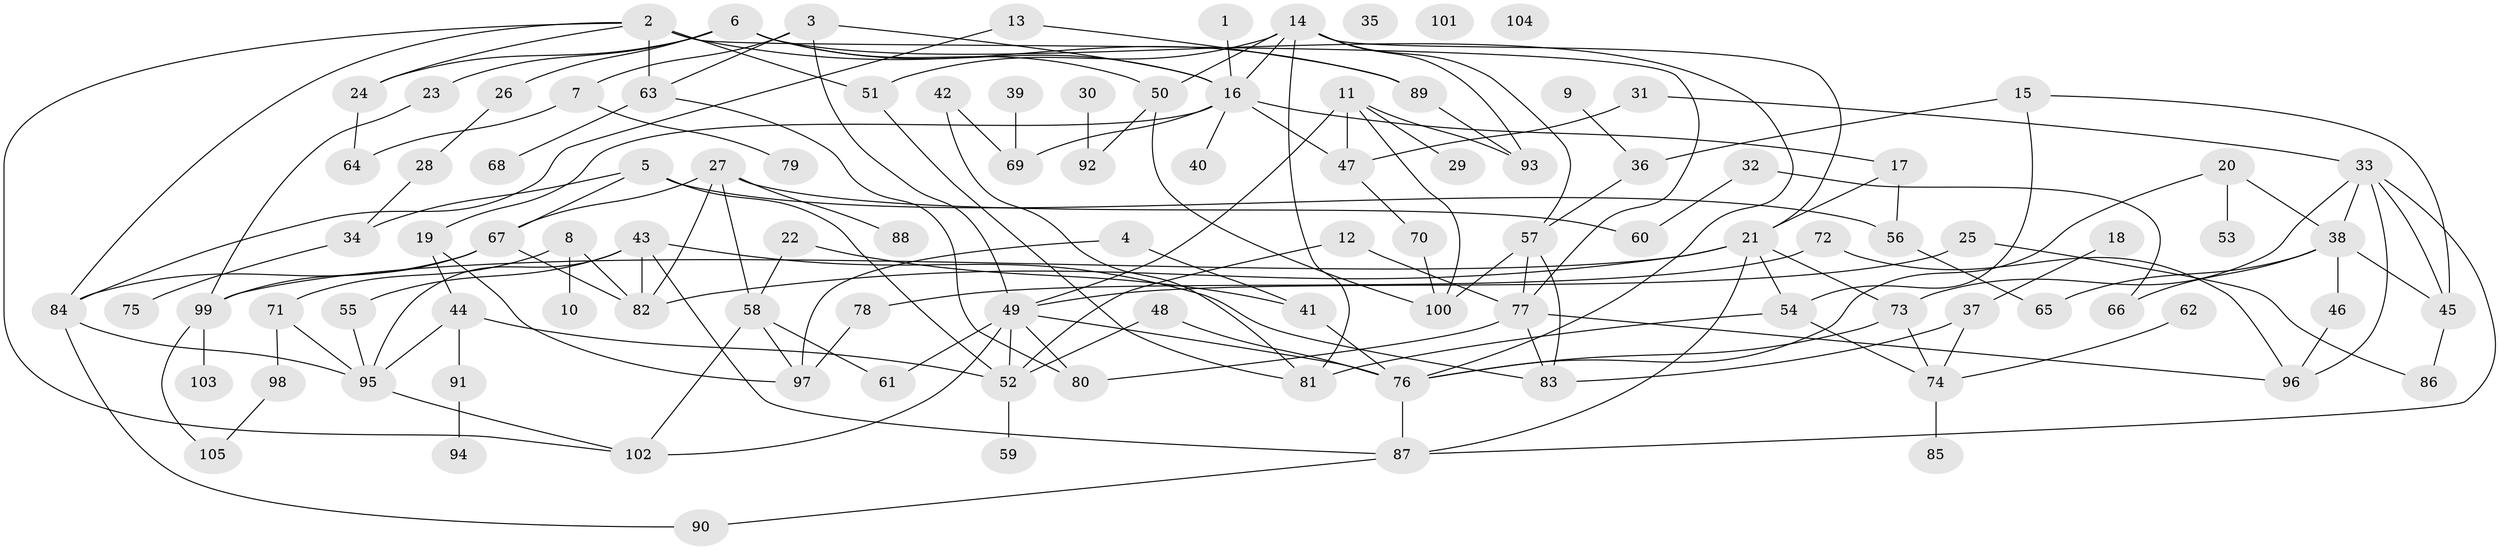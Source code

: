 // Generated by graph-tools (version 1.1) at 2025/13/03/09/25 04:13:14]
// undirected, 105 vertices, 162 edges
graph export_dot {
graph [start="1"]
  node [color=gray90,style=filled];
  1;
  2;
  3;
  4;
  5;
  6;
  7;
  8;
  9;
  10;
  11;
  12;
  13;
  14;
  15;
  16;
  17;
  18;
  19;
  20;
  21;
  22;
  23;
  24;
  25;
  26;
  27;
  28;
  29;
  30;
  31;
  32;
  33;
  34;
  35;
  36;
  37;
  38;
  39;
  40;
  41;
  42;
  43;
  44;
  45;
  46;
  47;
  48;
  49;
  50;
  51;
  52;
  53;
  54;
  55;
  56;
  57;
  58;
  59;
  60;
  61;
  62;
  63;
  64;
  65;
  66;
  67;
  68;
  69;
  70;
  71;
  72;
  73;
  74;
  75;
  76;
  77;
  78;
  79;
  80;
  81;
  82;
  83;
  84;
  85;
  86;
  87;
  88;
  89;
  90;
  91;
  92;
  93;
  94;
  95;
  96;
  97;
  98;
  99;
  100;
  101;
  102;
  103;
  104;
  105;
  1 -- 16;
  2 -- 24;
  2 -- 51;
  2 -- 63;
  2 -- 77;
  2 -- 84;
  2 -- 89;
  2 -- 102;
  3 -- 7;
  3 -- 16;
  3 -- 49;
  3 -- 63;
  4 -- 41;
  4 -- 97;
  5 -- 34;
  5 -- 52;
  5 -- 56;
  5 -- 67;
  6 -- 16;
  6 -- 23;
  6 -- 24;
  6 -- 26;
  6 -- 50;
  6 -- 76;
  7 -- 64;
  7 -- 79;
  8 -- 10;
  8 -- 71;
  8 -- 82;
  9 -- 36;
  11 -- 29;
  11 -- 47;
  11 -- 49;
  11 -- 93;
  11 -- 100;
  12 -- 52;
  12 -- 77;
  13 -- 84;
  13 -- 89;
  14 -- 16;
  14 -- 21;
  14 -- 50;
  14 -- 51;
  14 -- 57;
  14 -- 81;
  14 -- 93;
  15 -- 36;
  15 -- 45;
  15 -- 54;
  16 -- 17;
  16 -- 19;
  16 -- 40;
  16 -- 47;
  16 -- 69;
  17 -- 21;
  17 -- 56;
  18 -- 37;
  19 -- 44;
  19 -- 97;
  20 -- 38;
  20 -- 53;
  20 -- 76;
  21 -- 54;
  21 -- 73;
  21 -- 82;
  21 -- 87;
  21 -- 99;
  22 -- 41;
  22 -- 58;
  23 -- 99;
  24 -- 64;
  25 -- 49;
  25 -- 86;
  26 -- 28;
  27 -- 58;
  27 -- 60;
  27 -- 67;
  27 -- 82;
  27 -- 88;
  28 -- 34;
  30 -- 92;
  31 -- 33;
  31 -- 47;
  32 -- 60;
  32 -- 66;
  33 -- 38;
  33 -- 45;
  33 -- 73;
  33 -- 87;
  33 -- 96;
  34 -- 75;
  36 -- 57;
  37 -- 74;
  37 -- 83;
  38 -- 45;
  38 -- 46;
  38 -- 65;
  38 -- 66;
  39 -- 69;
  41 -- 76;
  42 -- 69;
  42 -- 81;
  43 -- 55;
  43 -- 82;
  43 -- 83;
  43 -- 87;
  43 -- 95;
  44 -- 52;
  44 -- 91;
  44 -- 95;
  45 -- 86;
  46 -- 96;
  47 -- 70;
  48 -- 52;
  48 -- 76;
  49 -- 52;
  49 -- 61;
  49 -- 76;
  49 -- 80;
  49 -- 102;
  50 -- 92;
  50 -- 100;
  51 -- 81;
  52 -- 59;
  54 -- 74;
  54 -- 81;
  55 -- 95;
  56 -- 65;
  57 -- 77;
  57 -- 83;
  57 -- 100;
  58 -- 61;
  58 -- 97;
  58 -- 102;
  62 -- 74;
  63 -- 68;
  63 -- 80;
  67 -- 82;
  67 -- 84;
  67 -- 99;
  70 -- 100;
  71 -- 95;
  71 -- 98;
  72 -- 78;
  72 -- 96;
  73 -- 74;
  73 -- 76;
  74 -- 85;
  76 -- 87;
  77 -- 80;
  77 -- 83;
  77 -- 96;
  78 -- 97;
  84 -- 90;
  84 -- 95;
  87 -- 90;
  89 -- 93;
  91 -- 94;
  95 -- 102;
  98 -- 105;
  99 -- 103;
  99 -- 105;
}
